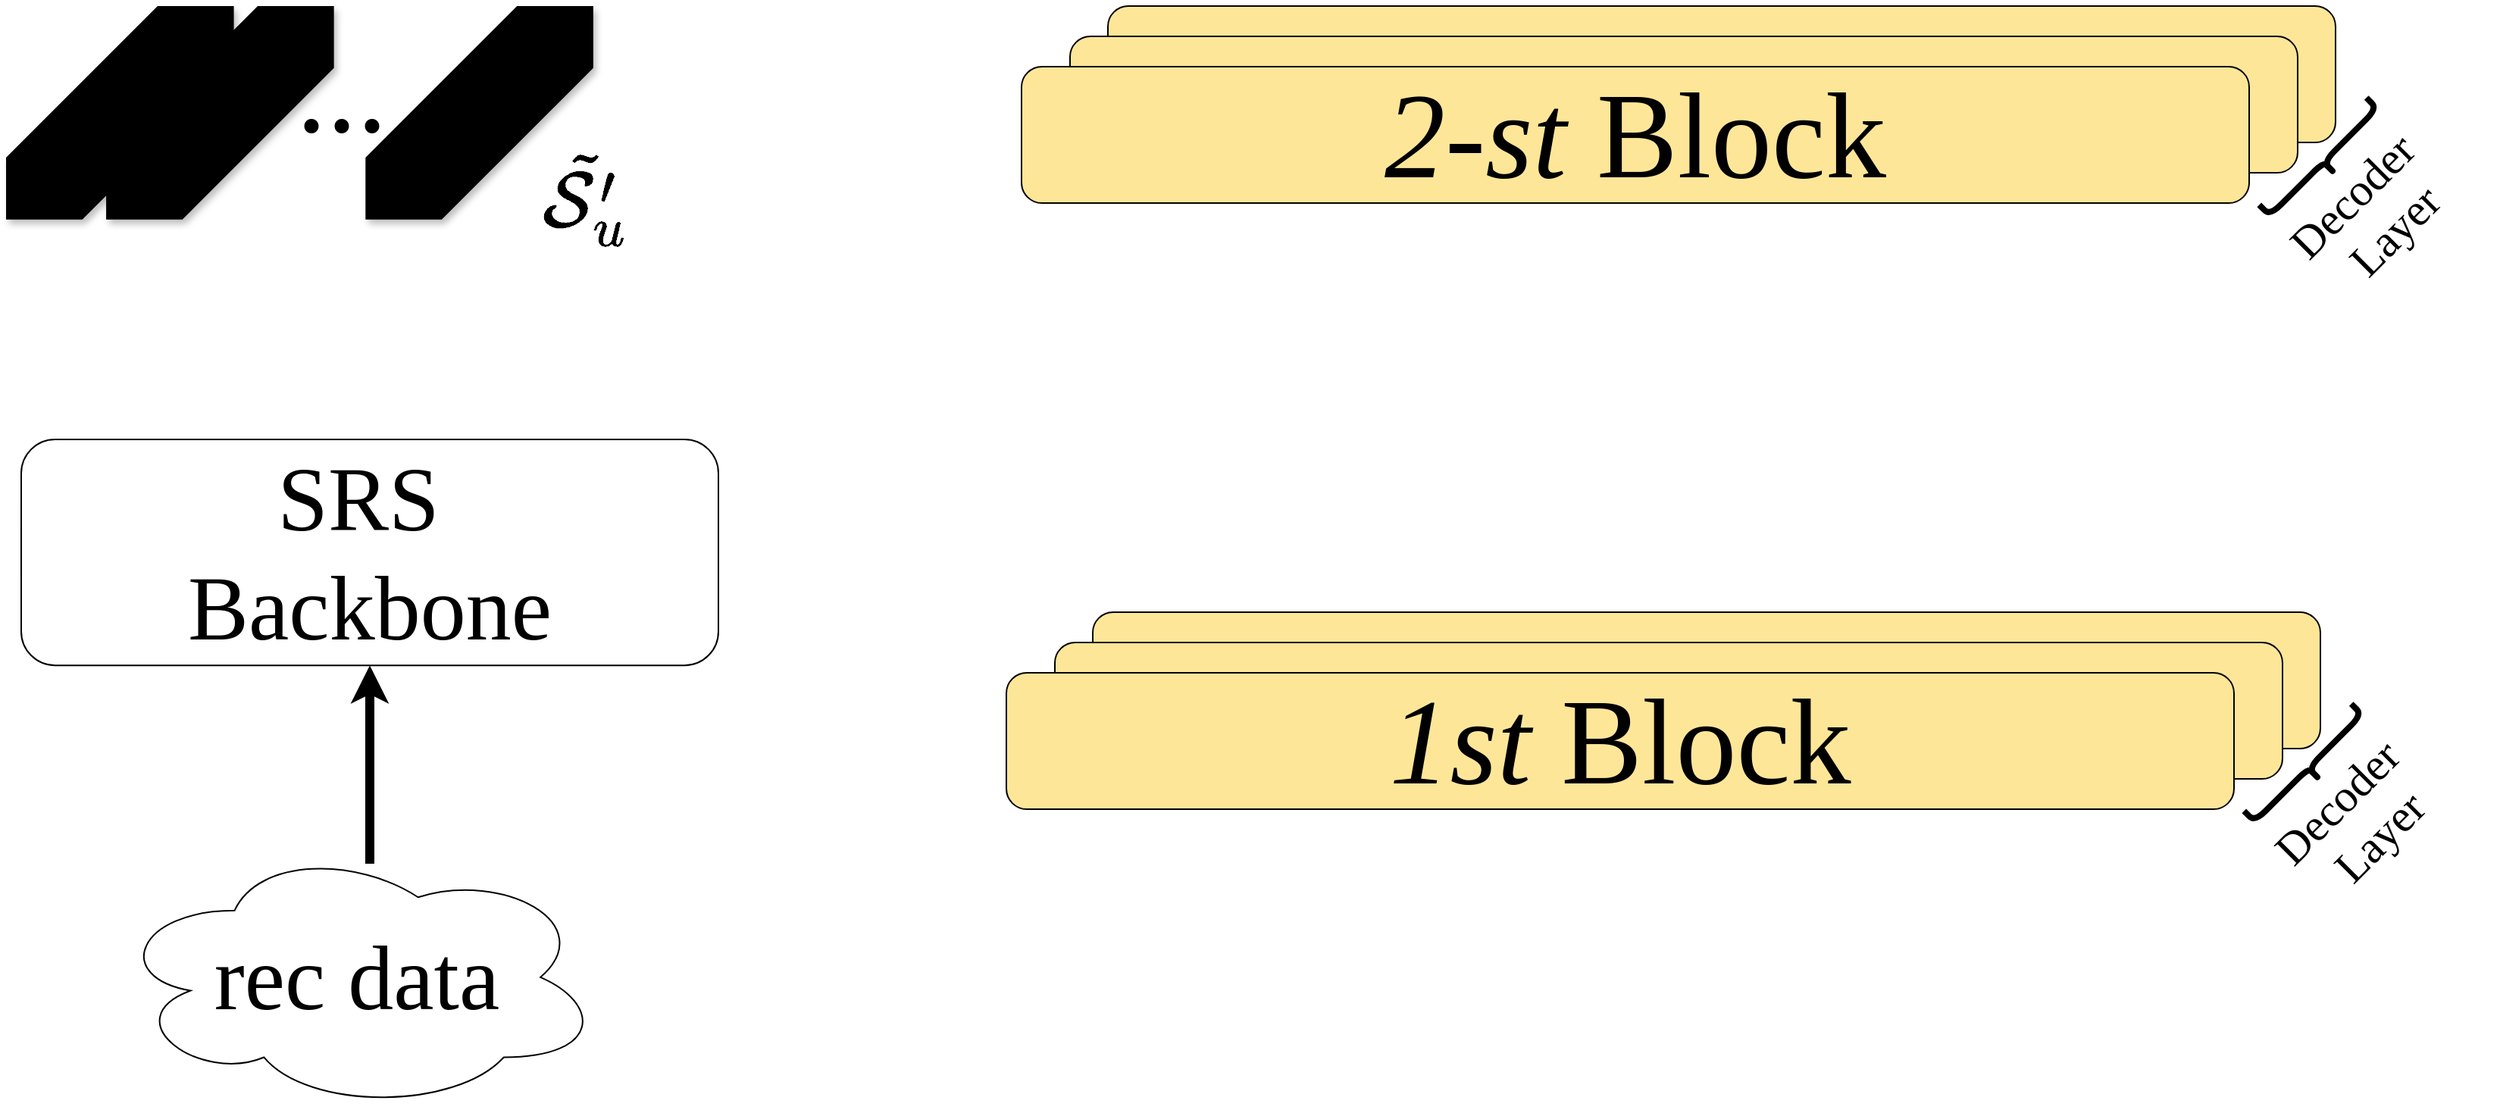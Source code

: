 <mxfile version="28.1.0">
  <diagram name="第 1 页" id="T9pxBE5IBgKllSfxurPP">
    <mxGraphModel dx="3763" dy="2204" grid="1" gridSize="10" guides="1" tooltips="1" connect="1" arrows="1" fold="1" page="1" pageScale="1" pageWidth="827" pageHeight="1169" math="1" shadow="0">
      <root>
        <mxCell id="0" />
        <mxCell id="1" parent="0" />
        <mxCell id="SlmCnSXpyHfHbI5BVayt-6" value="" style="rounded=1;whiteSpace=wrap;html=1;fontFamily=Times New Roman;fontSize=80;fillColor=light-dark(#fee699, #ededed);" vertex="1" parent="1">
          <mxGeometry x="97" y="534" width="810" height="90" as="geometry" />
        </mxCell>
        <mxCell id="SlmCnSXpyHfHbI5BVayt-5" value="" style="rounded=1;whiteSpace=wrap;html=1;fontFamily=Times New Roman;fontSize=80;fillColor=light-dark(#fee699, #ededed);" vertex="1" parent="1">
          <mxGeometry x="72" y="554" width="810" height="90" as="geometry" />
        </mxCell>
        <mxCell id="SlmCnSXpyHfHbI5BVayt-1" value="&lt;i&gt;2-st&lt;/i&gt; Block" style="rounded=1;whiteSpace=wrap;html=1;fontFamily=Times New Roman;fontSize=80;fillColor=light-dark(#fee699, #ededed);" vertex="1" parent="1">
          <mxGeometry x="40" y="574" width="810" height="90" as="geometry" />
        </mxCell>
        <mxCell id="SlmCnSXpyHfHbI5BVayt-7" value="" style="shape=curlyBracket;whiteSpace=wrap;html=1;rounded=1;flipH=1;labelPosition=right;verticalLabelPosition=middle;align=left;verticalAlign=middle;strokeWidth=4;rotation=45;" vertex="1" parent="1">
          <mxGeometry x="889.07" y="586.93" width="20" height="100" as="geometry" />
        </mxCell>
        <mxCell id="SlmCnSXpyHfHbI5BVayt-8" value="Decoder&amp;nbsp;&lt;br&gt;Layer" style="rounded=1;whiteSpace=wrap;html=1;fontSize=30;fontFamily=Times New Roman;fillColor=none;strokeColor=none;rotation=-45;" vertex="1" parent="1">
          <mxGeometry x="853" y="634" width="160" height="70" as="geometry" />
        </mxCell>
        <mxCell id="SlmCnSXpyHfHbI5BVayt-9" value="" style="rounded=1;whiteSpace=wrap;html=1;fontFamily=Times New Roman;fontSize=80;fillColor=light-dark(#fee699, #ededed);" vertex="1" parent="1">
          <mxGeometry x="87" y="934" width="810" height="90" as="geometry" />
        </mxCell>
        <mxCell id="SlmCnSXpyHfHbI5BVayt-10" value="" style="rounded=1;whiteSpace=wrap;html=1;fontFamily=Times New Roman;fontSize=80;fillColor=light-dark(#fee699, #ededed);" vertex="1" parent="1">
          <mxGeometry x="62" y="954" width="810" height="90" as="geometry" />
        </mxCell>
        <mxCell id="SlmCnSXpyHfHbI5BVayt-11" value="&lt;i&gt;1st&lt;/i&gt;&amp;nbsp;Block" style="rounded=1;whiteSpace=wrap;html=1;fontFamily=Times New Roman;fontSize=80;fillColor=light-dark(#fee699, #ededed);" vertex="1" parent="1">
          <mxGeometry x="30" y="974" width="810" height="90" as="geometry" />
        </mxCell>
        <mxCell id="SlmCnSXpyHfHbI5BVayt-12" value="" style="shape=curlyBracket;whiteSpace=wrap;html=1;rounded=1;flipH=1;labelPosition=right;verticalLabelPosition=middle;align=left;verticalAlign=middle;strokeWidth=4;rotation=45;" vertex="1" parent="1">
          <mxGeometry x="879.07" y="986.93" width="20" height="100" as="geometry" />
        </mxCell>
        <mxCell id="SlmCnSXpyHfHbI5BVayt-13" value="Decoder&amp;nbsp;&lt;br&gt;Layer" style="rounded=1;whiteSpace=wrap;html=1;fontSize=30;fontFamily=Times New Roman;fillColor=none;strokeColor=none;rotation=-45;" vertex="1" parent="1">
          <mxGeometry x="843" y="1034" width="160" height="70" as="geometry" />
        </mxCell>
        <mxCell id="SlmCnSXpyHfHbI5BVayt-14" value="rec data" style="ellipse;shape=cloud;whiteSpace=wrap;html=1;fontSize=60;fontFamily=Times New Roman;" vertex="1" parent="1">
          <mxGeometry x="-560" y="1086.93" width="323" height="176" as="geometry" />
        </mxCell>
        <mxCell id="SlmCnSXpyHfHbI5BVayt-15" value="SRS&amp;nbsp;&lt;div&gt;Backbone&lt;/div&gt;" style="rounded=1;whiteSpace=wrap;html=1;fontSize=60;fontFamily=Times New Roman;" vertex="1" parent="1">
          <mxGeometry x="-620" y="820" width="460" height="149.07" as="geometry" />
        </mxCell>
        <mxCell id="SlmCnSXpyHfHbI5BVayt-17" value="" style="endArrow=classic;html=1;rounded=0;entryX=0.5;entryY=1;entryDx=0;entryDy=0;strokeWidth=6;" edge="1" parent="1" target="SlmCnSXpyHfHbI5BVayt-15">
          <mxGeometry width="50" height="50" relative="1" as="geometry">
            <mxPoint x="-390" y="1100" as="sourcePoint" />
            <mxPoint x="-40" y="1460" as="targetPoint" />
          </mxGeometry>
        </mxCell>
        <mxCell id="SlmCnSXpyHfHbI5BVayt-19" value="" style="shape=cube;whiteSpace=wrap;html=1;boundedLbl=1;backgroundOutline=1;darkOpacity=0.05;darkOpacity2=0.1;fillColor=light-dark(#FFE6D3,#EDEDED);size=100;flipH=1;shadow=1;strokeColor=none;gradientColor=light-dark(#7EA6E0,#EDEDED);gradientDirection=east;" vertex="1" parent="1">
          <mxGeometry x="-630.0" y="534" width="150.28" height="140.88" as="geometry" />
        </mxCell>
        <mxCell id="SlmCnSXpyHfHbI5BVayt-20" value="" style="shape=cube;whiteSpace=wrap;html=1;boundedLbl=1;backgroundOutline=1;darkOpacity=0.05;darkOpacity2=0.1;fillColor=light-dark(#FFE6D3,#EDEDED);size=100;flipH=1;shadow=1;strokeColor=none;gradientColor=light-dark(#7EA6E0,#EDEDED);gradientDirection=east;" vertex="1" parent="1">
          <mxGeometry x="-563.97" y="534" width="150.28" height="140.88" as="geometry" />
        </mxCell>
        <mxCell id="SlmCnSXpyHfHbI5BVayt-21" value="" style="shape=cube;whiteSpace=wrap;html=1;boundedLbl=1;backgroundOutline=1;darkOpacity=0.05;darkOpacity2=0.1;fillColor=light-dark(#FFE6D3,#EDEDED);size=100;flipH=1;shadow=1;strokeColor=none;gradientColor=light-dark(#7EA6E0,#EDEDED);gradientDirection=east;" vertex="1" parent="1">
          <mxGeometry x="-392.84" y="534" width="150.28" height="140.88" as="geometry" />
        </mxCell>
        <mxCell id="SlmCnSXpyHfHbI5BVayt-22" value="&lt;span style=&quot;text-wrap-mode: nowrap;&quot;&gt;&lt;font style=&quot;font-size: 50px;&quot;&gt;$$\tilde{\mathcal{S}&#39;_u}$$&lt;/font&gt;&lt;/span&gt;" style="rounded=0;whiteSpace=wrap;html=1;fontSize=80;fillColor=none;strokeColor=none;fontFamily=Times New Roman;" vertex="1" parent="1">
          <mxGeometry x="-364.06" y="604" width="233" height="110" as="geometry" />
        </mxCell>
        <mxCell id="SlmCnSXpyHfHbI5BVayt-23" value="..." style="text;html=1;align=center;verticalAlign=middle;resizable=0;points=[];autosize=1;strokeColor=none;fillColor=none;fontSize=80;fontFamily=Times New Roman;" vertex="1" parent="1">
          <mxGeometry x="-448.6" y="534" width="80" height="110" as="geometry" />
        </mxCell>
      </root>
    </mxGraphModel>
  </diagram>
</mxfile>
